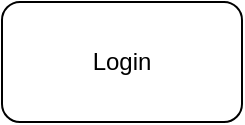 <mxfile version="13.10.0" type="github" pages="2"><diagram id="PpXCEsjR6pPxlbgcn5NM" name="Page-1"><mxGraphModel dx="744" dy="393" grid="1" gridSize="10" guides="1" tooltips="1" connect="1" arrows="1" fold="1" page="1" pageScale="1" pageWidth="850" pageHeight="1100" math="0" shadow="0"><root><mxCell id="0"/><mxCell id="1" parent="0"/><mxCell id="VRTyZ3VakQCcVLeo85uM-1" value="Login" style="rounded=1;whiteSpace=wrap;html=1;" vertex="1" parent="1"><mxGeometry x="280" y="280" width="120" height="60" as="geometry"/></mxCell></root></mxGraphModel></diagram><diagram id="EDYKL_lpXK6bw9eO3c80" name="Page-2"><mxGraphModel dx="812" dy="393" grid="1" gridSize="10" guides="1" tooltips="1" connect="1" arrows="1" fold="1" page="1" pageScale="1" pageWidth="850" pageHeight="1100" math="0" shadow="0"><root><mxCell id="ZK3sCZXQTPL_TSSvelDJ-0"/><mxCell id="ZK3sCZXQTPL_TSSvelDJ-1" parent="ZK3sCZXQTPL_TSSvelDJ-0"/><mxCell id="ZK3sCZXQTPL_TSSvelDJ-2" value="Developer" style="shape=umlActor;verticalLabelPosition=bottom;verticalAlign=top;html=1;outlineConnect=0;" vertex="1" parent="ZK3sCZXQTPL_TSSvelDJ-1"><mxGeometry x="110" y="260" width="30" height="60" as="geometry"/></mxCell><mxCell id="ZK3sCZXQTPL_TSSvelDJ-3" value="Onestop" style="ellipse;whiteSpace=wrap;html=1;" vertex="1" parent="ZK3sCZXQTPL_TSSvelDJ-1"><mxGeometry x="90" y="150" width="120" height="80" as="geometry"/></mxCell><mxCell id="ZK3sCZXQTPL_TSSvelDJ-4" value="IDP&lt;br&gt;1&lt;br&gt;2&lt;br&gt;3" style="rhombus;whiteSpace=wrap;html=1;" vertex="1" parent="ZK3sCZXQTPL_TSSvelDJ-1"><mxGeometry x="240" y="30" width="80" height="80" as="geometry"/></mxCell><mxCell id="ZK3sCZXQTPL_TSSvelDJ-5" value="onboard project 1" style="rounded=0;whiteSpace=wrap;html=1;" vertex="1" parent="ZK3sCZXQTPL_TSSvelDJ-1"><mxGeometry x="220" y="170" width="190" height="90" as="geometry"/></mxCell><mxCell id="ZK3sCZXQTPL_TSSvelDJ-6" value="Team lead" style="shape=umlActor;verticalLabelPosition=bottom;verticalAlign=top;html=1;outlineConnect=0;" vertex="1" parent="ZK3sCZXQTPL_TSSvelDJ-1"><mxGeometry x="470" y="280" width="30" height="60" as="geometry"/></mxCell><mxCell id="ZK3sCZXQTPL_TSSvelDJ-7" value="Onestop" style="ellipse;whiteSpace=wrap;html=1;" vertex="1" parent="ZK3sCZXQTPL_TSSvelDJ-1"><mxGeometry x="450" y="170" width="120" height="80" as="geometry"/></mxCell><mxCell id="ZK3sCZXQTPL_TSSvelDJ-8" value="IDP&lt;br&gt;1&lt;br&gt;2&lt;br&gt;3" style="rhombus;whiteSpace=wrap;html=1;" vertex="1" parent="ZK3sCZXQTPL_TSSvelDJ-1"><mxGeometry x="600" y="50" width="80" height="80" as="geometry"/></mxCell><mxCell id="ZK3sCZXQTPL_TSSvelDJ-9" value="onboard project 1" style="rounded=0;whiteSpace=wrap;html=1;" vertex="1" parent="ZK3sCZXQTPL_TSSvelDJ-1"><mxGeometry x="580" y="190" width="190" height="90" as="geometry"/></mxCell><mxCell id="ZK3sCZXQTPL_TSSvelDJ-10" value="&lt;b&gt;1&lt;/b&gt;" style="text;html=1;strokeColor=none;fillColor=none;align=center;verticalAlign=middle;whiteSpace=wrap;rounded=0;" vertex="1" parent="ZK3sCZXQTPL_TSSvelDJ-1"><mxGeometry x="120" y="80" width="40" height="20" as="geometry"/></mxCell><mxCell id="ZK3sCZXQTPL_TSSvelDJ-15" value="&lt;b&gt;2&lt;/b&gt;" style="text;html=1;strokeColor=none;fillColor=none;align=center;verticalAlign=middle;whiteSpace=wrap;rounded=0;" vertex="1" parent="ZK3sCZXQTPL_TSSvelDJ-1"><mxGeometry x="510" y="90" width="40" height="20" as="geometry"/></mxCell><mxCell id="ZK3sCZXQTPL_TSSvelDJ-16" value="Adminstration key..&lt;br&gt;&lt;br&gt;IDP AD token(1 hour)." style="rounded=1;whiteSpace=wrap;html=1;" vertex="1" parent="ZK3sCZXQTPL_TSSvelDJ-1"><mxGeometry x="380" y="10" width="200" height="60" as="geometry"/></mxCell></root></mxGraphModel></diagram></mxfile>
